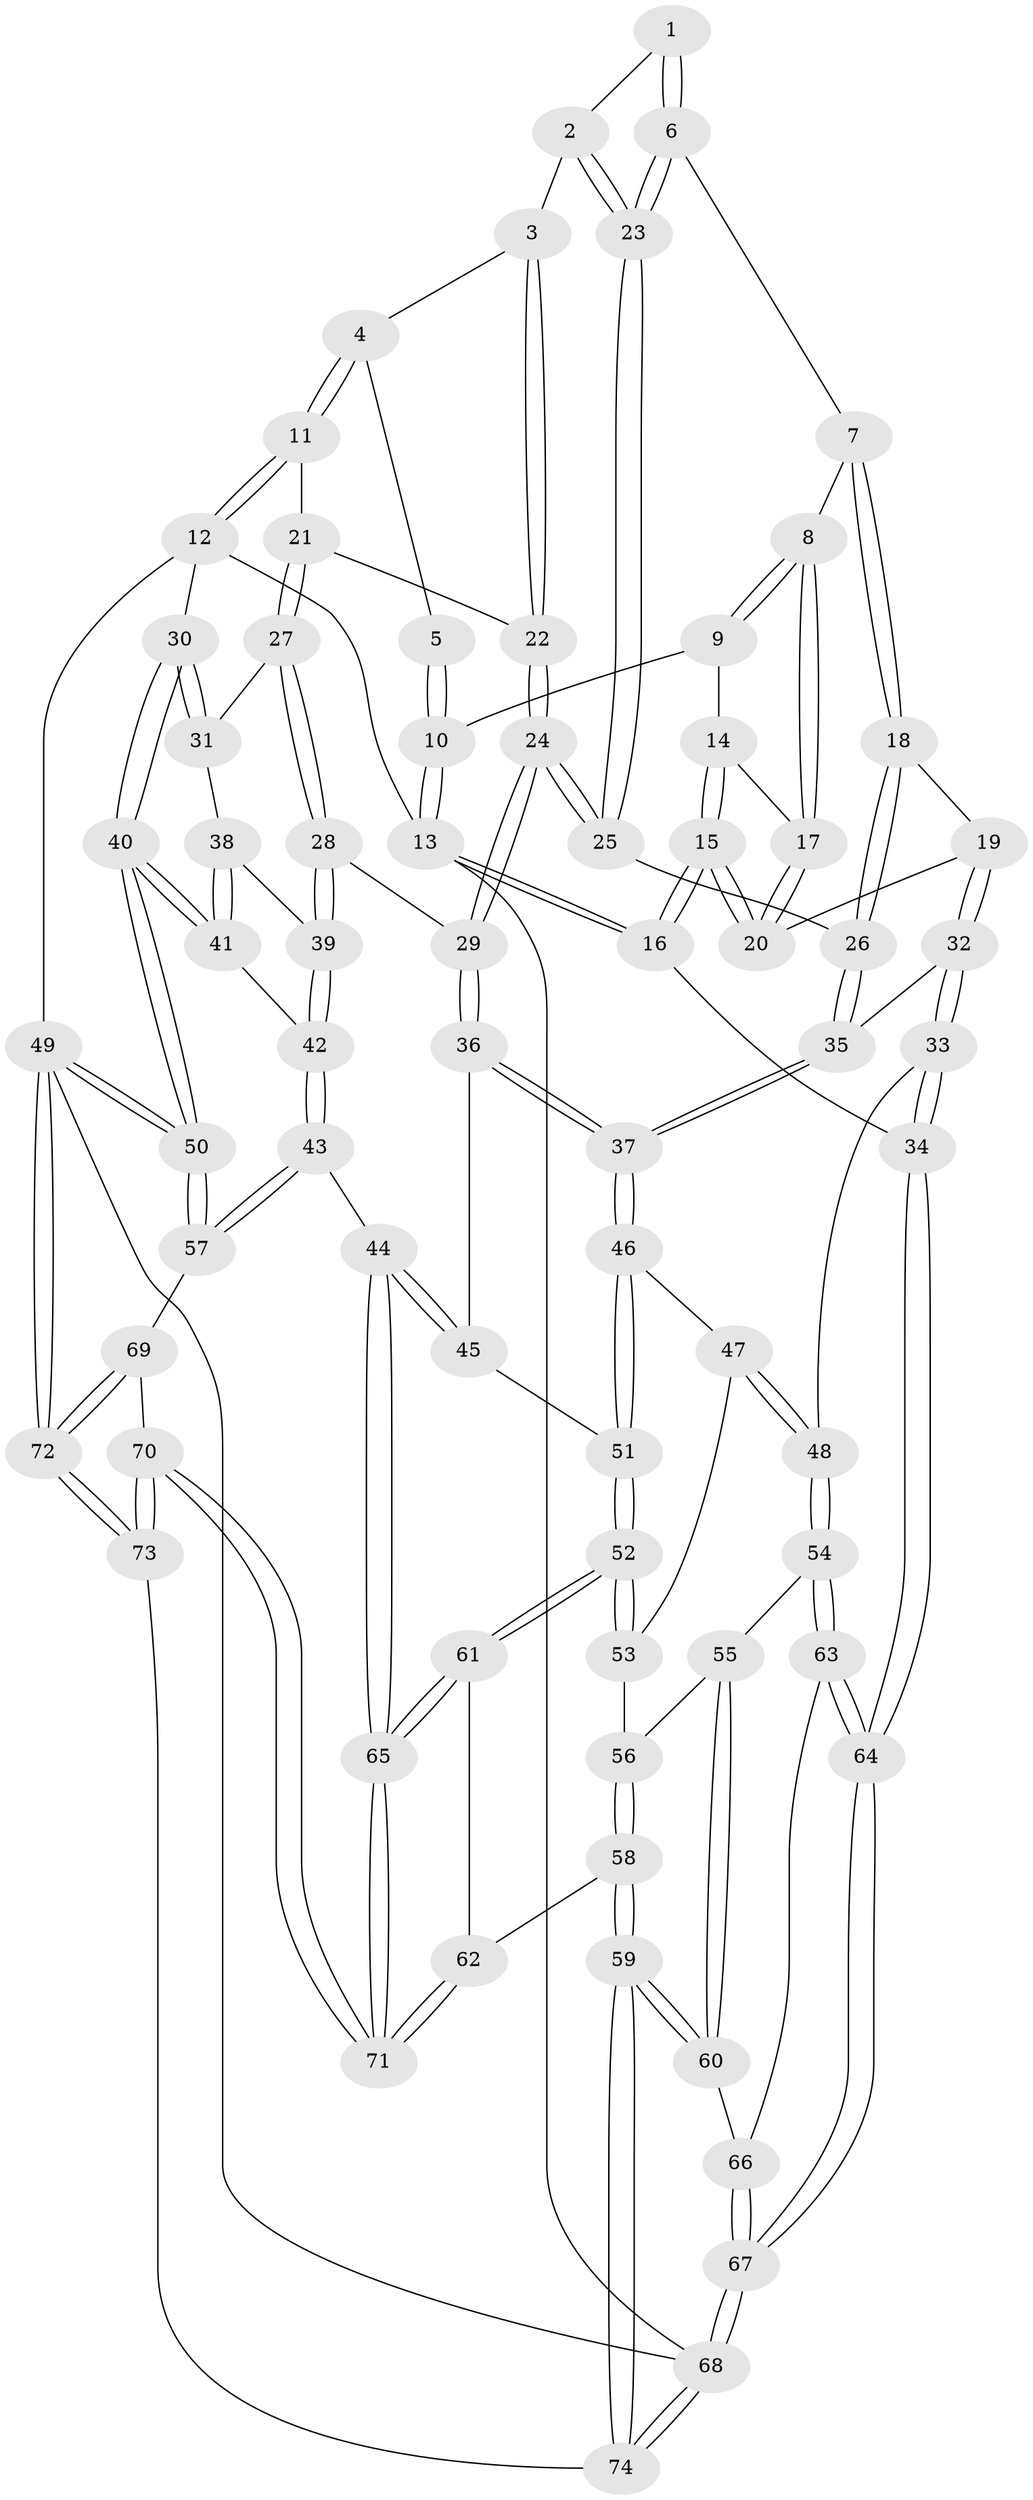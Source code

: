 // coarse degree distribution, {2: 0.0196078431372549, 3: 0.09803921568627451, 4: 0.3137254901960784, 5: 0.4117647058823529, 6: 0.1568627450980392}
// Generated by graph-tools (version 1.1) at 2025/24/03/03/25 07:24:37]
// undirected, 74 vertices, 182 edges
graph export_dot {
graph [start="1"]
  node [color=gray90,style=filled];
  1 [pos="+0.4121494997099324+0"];
  2 [pos="+0.5041532331809733+0.1716526330012772"];
  3 [pos="+0.5138358199383224+0.16807120003795445"];
  4 [pos="+0.5381997129900469+0"];
  5 [pos="+0.3770016492623948+0"];
  6 [pos="+0.44293182402615155+0.1818886788828582"];
  7 [pos="+0.35840512249330053+0.17090088409747356"];
  8 [pos="+0.34454287384279736+0.16481845366880535"];
  9 [pos="+0.2628879813352674+0.059695219641372366"];
  10 [pos="+0.2612642225771571+0"];
  11 [pos="+1+0"];
  12 [pos="+1+0"];
  13 [pos="+0+0"];
  14 [pos="+0.1282982383482441+0.14581997486805479"];
  15 [pos="+0+0.27534508369691424"];
  16 [pos="+0+0.2844330302590666"];
  17 [pos="+0.2554961909786363+0.2441003718608286"];
  18 [pos="+0.3265375479013028+0.3511591005435627"];
  19 [pos="+0.24584629099140282+0.3640000903779823"];
  20 [pos="+0.20013585403191092+0.31832025149519044"];
  21 [pos="+0.8217618345727171+0.1605084706478699"];
  22 [pos="+0.6035102740346655+0.187059963496402"];
  23 [pos="+0.4651909754472915+0.18728235537429908"];
  24 [pos="+0.5768284704019331+0.4492525333102894"];
  25 [pos="+0.45704797901714245+0.3577944727856269"];
  26 [pos="+0.39483185192998443+0.38407336178284224"];
  27 [pos="+0.8197764008653077+0.23337687395738732"];
  28 [pos="+0.6612475962446192+0.4990713492871494"];
  29 [pos="+0.6141642468465394+0.5045572762484813"];
  30 [pos="+1+0.47324555618536995"];
  31 [pos="+0.9444013272853531+0.43196523227561967"];
  32 [pos="+0.24603540091089393+0.4318777291434839"];
  33 [pos="+0+0.5763822458934059"];
  34 [pos="+0+0.5427372684060595"];
  35 [pos="+0.3379503168478645+0.5579081593702315"];
  36 [pos="+0.5621555144955354+0.560524875166902"];
  37 [pos="+0.3448389833306113+0.595841749983384"];
  38 [pos="+0.9190827174107434+0.4648199355992147"];
  39 [pos="+0.7526770633633297+0.5576791295286178"];
  40 [pos="+1+0.6711648297240883"];
  41 [pos="+0.9471902351594194+0.658984094563303"];
  42 [pos="+0.8285329677182453+0.6924330845650185"];
  43 [pos="+0.802233180810977+0.7683402647420847"];
  44 [pos="+0.7076559649672729+0.8147103989479528"];
  45 [pos="+0.570901295034623+0.639200015735456"];
  46 [pos="+0.33564978277999064+0.6079132853923346"];
  47 [pos="+0.3248564616906928+0.6167997113235362"];
  48 [pos="+0.014772946144027563+0.6244219384879407"];
  49 [pos="+1+1"];
  50 [pos="+1+0.9242518726537686"];
  51 [pos="+0.5020818763293139+0.7828522824855961"];
  52 [pos="+0.5022671266400376+0.7952379491998163"];
  53 [pos="+0.3201469780480557+0.7069404767079209"];
  54 [pos="+0.07591856521235507+0.73531755091"];
  55 [pos="+0.2774671163025176+0.7817744312839714"];
  56 [pos="+0.3166856763957144+0.7550716216178104"];
  57 [pos="+0.8846811161220576+0.8576611380532003"];
  58 [pos="+0.41174814763309897+0.8803380430759206"];
  59 [pos="+0.30288709958491733+1"];
  60 [pos="+0.17956019118371042+0.9144046074952752"];
  61 [pos="+0.502571917324753+0.8031356394736718"];
  62 [pos="+0.4496670749152225+0.861273047503018"];
  63 [pos="+0.11541495325565111+0.8509956989458829"];
  64 [pos="+0+1"];
  65 [pos="+0.687139711758536+0.8401674282641785"];
  66 [pos="+0.16428147263737636+0.9032826583442541"];
  67 [pos="+0+1"];
  68 [pos="+0+1"];
  69 [pos="+0.8733036842372865+0.9015858538160734"];
  70 [pos="+0.6678952374109512+1"];
  71 [pos="+0.6608602083400528+0.9940067755444709"];
  72 [pos="+0.965974556387196+1"];
  73 [pos="+0.6558023189892329+1"];
  74 [pos="+0.30704038507834736+1"];
  1 -- 2;
  1 -- 6;
  1 -- 6;
  2 -- 3;
  2 -- 23;
  2 -- 23;
  3 -- 4;
  3 -- 22;
  3 -- 22;
  4 -- 5;
  4 -- 11;
  4 -- 11;
  5 -- 10;
  5 -- 10;
  6 -- 7;
  6 -- 23;
  6 -- 23;
  7 -- 8;
  7 -- 18;
  7 -- 18;
  8 -- 9;
  8 -- 9;
  8 -- 17;
  8 -- 17;
  9 -- 10;
  9 -- 14;
  10 -- 13;
  10 -- 13;
  11 -- 12;
  11 -- 12;
  11 -- 21;
  12 -- 13;
  12 -- 30;
  12 -- 49;
  13 -- 16;
  13 -- 16;
  13 -- 68;
  14 -- 15;
  14 -- 15;
  14 -- 17;
  15 -- 16;
  15 -- 16;
  15 -- 20;
  15 -- 20;
  16 -- 34;
  17 -- 20;
  17 -- 20;
  18 -- 19;
  18 -- 26;
  18 -- 26;
  19 -- 20;
  19 -- 32;
  19 -- 32;
  21 -- 22;
  21 -- 27;
  21 -- 27;
  22 -- 24;
  22 -- 24;
  23 -- 25;
  23 -- 25;
  24 -- 25;
  24 -- 25;
  24 -- 29;
  24 -- 29;
  25 -- 26;
  26 -- 35;
  26 -- 35;
  27 -- 28;
  27 -- 28;
  27 -- 31;
  28 -- 29;
  28 -- 39;
  28 -- 39;
  29 -- 36;
  29 -- 36;
  30 -- 31;
  30 -- 31;
  30 -- 40;
  30 -- 40;
  31 -- 38;
  32 -- 33;
  32 -- 33;
  32 -- 35;
  33 -- 34;
  33 -- 34;
  33 -- 48;
  34 -- 64;
  34 -- 64;
  35 -- 37;
  35 -- 37;
  36 -- 37;
  36 -- 37;
  36 -- 45;
  37 -- 46;
  37 -- 46;
  38 -- 39;
  38 -- 41;
  38 -- 41;
  39 -- 42;
  39 -- 42;
  40 -- 41;
  40 -- 41;
  40 -- 50;
  40 -- 50;
  41 -- 42;
  42 -- 43;
  42 -- 43;
  43 -- 44;
  43 -- 57;
  43 -- 57;
  44 -- 45;
  44 -- 45;
  44 -- 65;
  44 -- 65;
  45 -- 51;
  46 -- 47;
  46 -- 51;
  46 -- 51;
  47 -- 48;
  47 -- 48;
  47 -- 53;
  48 -- 54;
  48 -- 54;
  49 -- 50;
  49 -- 50;
  49 -- 72;
  49 -- 72;
  49 -- 68;
  50 -- 57;
  50 -- 57;
  51 -- 52;
  51 -- 52;
  52 -- 53;
  52 -- 53;
  52 -- 61;
  52 -- 61;
  53 -- 56;
  54 -- 55;
  54 -- 63;
  54 -- 63;
  55 -- 56;
  55 -- 60;
  55 -- 60;
  56 -- 58;
  56 -- 58;
  57 -- 69;
  58 -- 59;
  58 -- 59;
  58 -- 62;
  59 -- 60;
  59 -- 60;
  59 -- 74;
  59 -- 74;
  60 -- 66;
  61 -- 62;
  61 -- 65;
  61 -- 65;
  62 -- 71;
  62 -- 71;
  63 -- 64;
  63 -- 64;
  63 -- 66;
  64 -- 67;
  64 -- 67;
  65 -- 71;
  65 -- 71;
  66 -- 67;
  66 -- 67;
  67 -- 68;
  67 -- 68;
  68 -- 74;
  68 -- 74;
  69 -- 70;
  69 -- 72;
  69 -- 72;
  70 -- 71;
  70 -- 71;
  70 -- 73;
  70 -- 73;
  72 -- 73;
  72 -- 73;
  73 -- 74;
}
